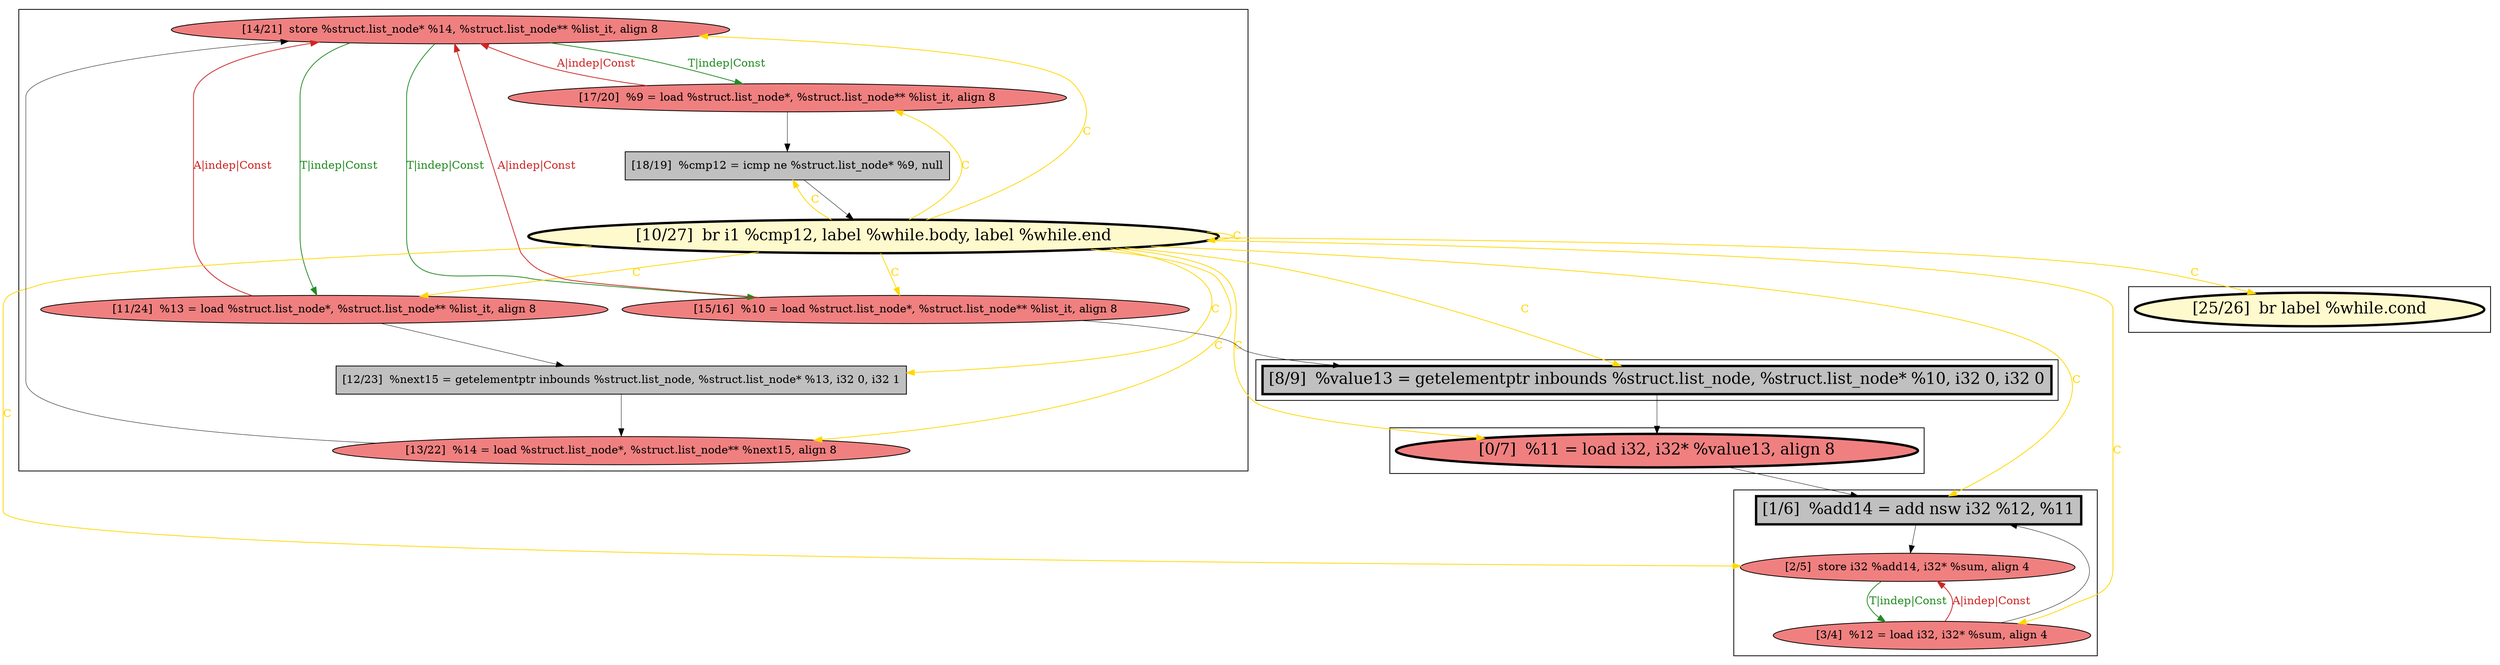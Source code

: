 
digraph G {



node642->node640 [style=solid,color=forestgreen,label="T|indep|Const",penwidth=1.0,fontcolor=forestgreen ]
node640->node642 [style=solid,color=firebrick3,label="A|indep|Const",penwidth=1.0,fontcolor=firebrick3 ]
node642->node643 [style=solid,color=forestgreen,label="T|indep|Const",penwidth=1.0,fontcolor=forestgreen ]
node643->node642 [style=solid,color=firebrick3,label="A|indep|Const",penwidth=1.0,fontcolor=firebrick3 ]
node639->node641 [style=solid,color=black,label="",penwidth=0.5,fontcolor=black ]
node644->node642 [style=solid,color=black,label="",penwidth=0.5,fontcolor=black ]
node637->node636 [style=solid,color=black,label="",penwidth=0.5,fontcolor=black ]
node641->node639 [style=solid,color=gold,label="C",penwidth=1.0,fontcolor=gold ]
node641->node638 [style=solid,color=gold,label="C",penwidth=1.0,fontcolor=gold ]
node641->node640 [style=solid,color=gold,label="C",penwidth=1.0,fontcolor=gold ]
node645->node644 [style=solid,color=black,label="",penwidth=0.5,fontcolor=black ]
node641->node646 [style=solid,color=gold,label="C",penwidth=1.0,fontcolor=gold ]
node643->node639 [style=solid,color=black,label="",penwidth=0.5,fontcolor=black ]
node641->node644 [style=solid,color=gold,label="C",penwidth=1.0,fontcolor=gold ]
node641->node634 [style=solid,color=gold,label="C",penwidth=1.0,fontcolor=gold ]
node635->node633 [style=solid,color=firebrick3,label="A|indep|Const",penwidth=1.0,fontcolor=firebrick3 ]
node635->node634 [style=solid,color=black,label="",penwidth=0.5,fontcolor=black ]
node641->node636 [style=solid,color=gold,label="C",penwidth=1.0,fontcolor=gold ]
node638->node642 [style=solid,color=firebrick3,label="A|indep|Const",penwidth=1.0,fontcolor=firebrick3 ]
node641->node645 [style=solid,color=gold,label="C",penwidth=1.0,fontcolor=gold ]
node638->node637 [style=solid,color=black,label="",penwidth=0.5,fontcolor=black ]
node641->node641 [style=solid,color=gold,label="C",penwidth=1.0,fontcolor=gold ]
node641->node633 [style=solid,color=gold,label="C",penwidth=1.0,fontcolor=gold ]
node641->node637 [style=solid,color=gold,label="C",penwidth=1.0,fontcolor=gold ]
node641->node635 [style=solid,color=gold,label="C",penwidth=1.0,fontcolor=gold ]
node641->node642 [style=solid,color=gold,label="C",penwidth=1.0,fontcolor=gold ]
node634->node633 [style=solid,color=black,label="",penwidth=0.5,fontcolor=black ]
node641->node643 [style=solid,color=gold,label="C",penwidth=1.0,fontcolor=gold ]
node633->node635 [style=solid,color=forestgreen,label="T|indep|Const",penwidth=1.0,fontcolor=forestgreen ]
node640->node645 [style=solid,color=black,label="",penwidth=0.5,fontcolor=black ]
node636->node634 [style=solid,color=black,label="",penwidth=0.5,fontcolor=black ]
node642->node638 [style=solid,color=forestgreen,label="T|indep|Const",penwidth=1.0,fontcolor=forestgreen ]


subgraph cluster4 {


node646 [penwidth=3.0,fontsize=20,fillcolor=lemonchiffon,label="[25/26]  br label %while.cond",shape=ellipse,style=filled ]



}

subgraph cluster3 {


node645 [fillcolor=grey,label="[12/23]  %next15 = getelementptr inbounds %struct.list_node, %struct.list_node* %13, i32 0, i32 1",shape=rectangle,style=filled ]
node644 [fillcolor=lightcoral,label="[13/22]  %14 = load %struct.list_node*, %struct.list_node** %next15, align 8",shape=ellipse,style=filled ]
node639 [fillcolor=grey,label="[18/19]  %cmp12 = icmp ne %struct.list_node* %9, null",shape=rectangle,style=filled ]
node638 [fillcolor=lightcoral,label="[15/16]  %10 = load %struct.list_node*, %struct.list_node** %list_it, align 8",shape=ellipse,style=filled ]
node641 [penwidth=3.0,fontsize=20,fillcolor=lemonchiffon,label="[10/27]  br i1 %cmp12, label %while.body, label %while.end",shape=ellipse,style=filled ]
node640 [fillcolor=lightcoral,label="[11/24]  %13 = load %struct.list_node*, %struct.list_node** %list_it, align 8",shape=ellipse,style=filled ]
node642 [fillcolor=lightcoral,label="[14/21]  store %struct.list_node* %14, %struct.list_node** %list_it, align 8",shape=ellipse,style=filled ]
node643 [fillcolor=lightcoral,label="[17/20]  %9 = load %struct.list_node*, %struct.list_node** %list_it, align 8",shape=ellipse,style=filled ]



}

subgraph cluster2 {


node637 [penwidth=3.0,fontsize=20,fillcolor=grey,label="[8/9]  %value13 = getelementptr inbounds %struct.list_node, %struct.list_node* %10, i32 0, i32 0",shape=rectangle,style=filled ]



}

subgraph cluster0 {


node635 [fillcolor=lightcoral,label="[3/4]  %12 = load i32, i32* %sum, align 4",shape=ellipse,style=filled ]
node633 [fillcolor=lightcoral,label="[2/5]  store i32 %add14, i32* %sum, align 4",shape=ellipse,style=filled ]
node634 [penwidth=3.0,fontsize=20,fillcolor=grey,label="[1/6]  %add14 = add nsw i32 %12, %11",shape=rectangle,style=filled ]



}

subgraph cluster1 {


node636 [penwidth=3.0,fontsize=20,fillcolor=lightcoral,label="[0/7]  %11 = load i32, i32* %value13, align 8",shape=ellipse,style=filled ]



}

}
